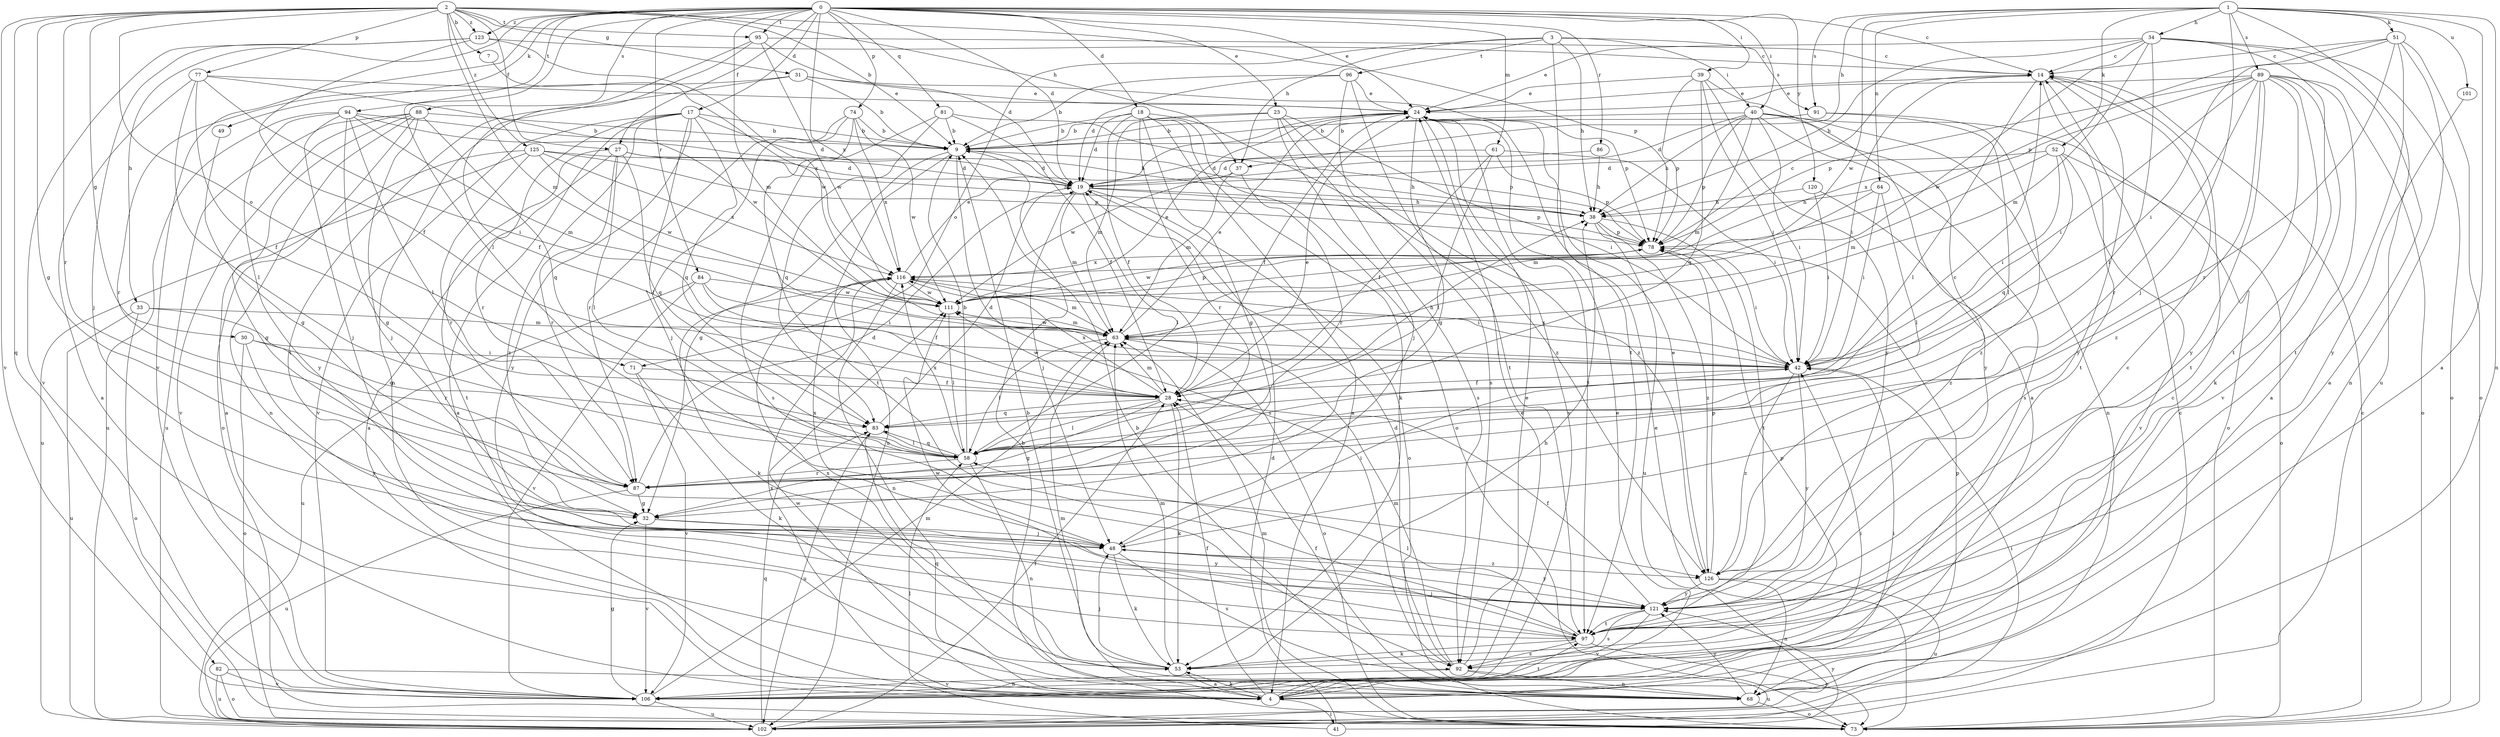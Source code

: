 strict digraph  {
0;
1;
2;
3;
4;
7;
9;
14;
17;
18;
19;
23;
24;
27;
28;
30;
31;
32;
33;
34;
37;
38;
39;
40;
41;
42;
48;
49;
51;
52;
53;
58;
61;
63;
64;
68;
71;
73;
74;
77;
78;
81;
82;
83;
84;
86;
87;
88;
89;
91;
92;
94;
95;
96;
97;
101;
102;
106;
111;
116;
120;
121;
123;
125;
126;
0 -> 14  [label=c];
0 -> 17  [label=d];
0 -> 18  [label=d];
0 -> 19  [label=d];
0 -> 23  [label=e];
0 -> 24  [label=e];
0 -> 27  [label=f];
0 -> 33  [label=h];
0 -> 39  [label=i];
0 -> 40  [label=i];
0 -> 49  [label=k];
0 -> 58  [label=l];
0 -> 61  [label=m];
0 -> 63  [label=m];
0 -> 74  [label=p];
0 -> 81  [label=q];
0 -> 84  [label=r];
0 -> 86  [label=r];
0 -> 88  [label=s];
0 -> 94  [label=t];
0 -> 95  [label=t];
0 -> 106  [label=v];
0 -> 116  [label=x];
0 -> 120  [label=y];
0 -> 123  [label=z];
1 -> 4  [label=a];
1 -> 34  [label=h];
1 -> 37  [label=h];
1 -> 48  [label=j];
1 -> 51  [label=k];
1 -> 52  [label=k];
1 -> 64  [label=n];
1 -> 68  [label=n];
1 -> 89  [label=s];
1 -> 91  [label=s];
1 -> 101  [label=u];
1 -> 102  [label=u];
1 -> 111  [label=w];
2 -> 7  [label=b];
2 -> 9  [label=b];
2 -> 27  [label=f];
2 -> 30  [label=g];
2 -> 31  [label=g];
2 -> 32  [label=g];
2 -> 37  [label=h];
2 -> 63  [label=m];
2 -> 71  [label=o];
2 -> 77  [label=p];
2 -> 78  [label=p];
2 -> 82  [label=q];
2 -> 87  [label=r];
2 -> 95  [label=t];
2 -> 106  [label=v];
2 -> 123  [label=z];
2 -> 125  [label=z];
3 -> 37  [label=h];
3 -> 38  [label=h];
3 -> 40  [label=i];
3 -> 71  [label=o];
3 -> 91  [label=s];
3 -> 96  [label=t];
3 -> 97  [label=t];
4 -> 14  [label=c];
4 -> 24  [label=e];
4 -> 28  [label=f];
4 -> 41  [label=i];
4 -> 42  [label=i];
4 -> 53  [label=k];
4 -> 63  [label=m];
4 -> 83  [label=q];
4 -> 97  [label=t];
4 -> 111  [label=w];
4 -> 116  [label=x];
7 -> 116  [label=x];
9 -> 19  [label=d];
9 -> 32  [label=g];
9 -> 38  [label=h];
9 -> 92  [label=s];
9 -> 102  [label=u];
14 -> 24  [label=e];
14 -> 42  [label=i];
14 -> 58  [label=l];
14 -> 97  [label=t];
14 -> 121  [label=y];
17 -> 4  [label=a];
17 -> 9  [label=b];
17 -> 19  [label=d];
17 -> 58  [label=l];
17 -> 83  [label=q];
17 -> 87  [label=r];
17 -> 106  [label=v];
17 -> 121  [label=y];
17 -> 126  [label=z];
18 -> 4  [label=a];
18 -> 9  [label=b];
18 -> 19  [label=d];
18 -> 28  [label=f];
18 -> 32  [label=g];
18 -> 53  [label=k];
18 -> 73  [label=o];
18 -> 87  [label=r];
18 -> 126  [label=z];
19 -> 38  [label=h];
19 -> 48  [label=j];
19 -> 58  [label=l];
19 -> 63  [label=m];
19 -> 73  [label=o];
19 -> 78  [label=p];
23 -> 9  [label=b];
23 -> 42  [label=i];
23 -> 48  [label=j];
23 -> 63  [label=m];
23 -> 92  [label=s];
23 -> 126  [label=z];
24 -> 9  [label=b];
24 -> 28  [label=f];
24 -> 32  [label=g];
24 -> 97  [label=t];
24 -> 106  [label=v];
27 -> 4  [label=a];
27 -> 19  [label=d];
27 -> 38  [label=h];
27 -> 58  [label=l];
27 -> 83  [label=q];
27 -> 87  [label=r];
27 -> 97  [label=t];
28 -> 24  [label=e];
28 -> 32  [label=g];
28 -> 38  [label=h];
28 -> 53  [label=k];
28 -> 58  [label=l];
28 -> 63  [label=m];
28 -> 83  [label=q];
28 -> 111  [label=w];
28 -> 116  [label=x];
30 -> 42  [label=i];
30 -> 73  [label=o];
30 -> 83  [label=q];
30 -> 121  [label=y];
31 -> 9  [label=b];
31 -> 24  [label=e];
31 -> 28  [label=f];
31 -> 78  [label=p];
31 -> 87  [label=r];
32 -> 48  [label=j];
32 -> 106  [label=v];
32 -> 121  [label=y];
33 -> 63  [label=m];
33 -> 73  [label=o];
33 -> 87  [label=r];
33 -> 102  [label=u];
34 -> 4  [label=a];
34 -> 14  [label=c];
34 -> 24  [label=e];
34 -> 38  [label=h];
34 -> 58  [label=l];
34 -> 63  [label=m];
34 -> 73  [label=o];
34 -> 97  [label=t];
34 -> 111  [label=w];
37 -> 63  [label=m];
37 -> 87  [label=r];
37 -> 111  [label=w];
38 -> 78  [label=p];
38 -> 97  [label=t];
38 -> 102  [label=u];
38 -> 126  [label=z];
39 -> 4  [label=a];
39 -> 24  [label=e];
39 -> 42  [label=i];
39 -> 78  [label=p];
39 -> 83  [label=q];
39 -> 121  [label=y];
40 -> 9  [label=b];
40 -> 19  [label=d];
40 -> 38  [label=h];
40 -> 42  [label=i];
40 -> 63  [label=m];
40 -> 68  [label=n];
40 -> 73  [label=o];
40 -> 78  [label=p];
40 -> 92  [label=s];
40 -> 121  [label=y];
41 -> 19  [label=d];
41 -> 58  [label=l];
41 -> 121  [label=y];
42 -> 28  [label=f];
42 -> 116  [label=x];
42 -> 121  [label=y];
42 -> 126  [label=z];
48 -> 42  [label=i];
48 -> 53  [label=k];
48 -> 92  [label=s];
48 -> 116  [label=x];
48 -> 121  [label=y];
48 -> 126  [label=z];
49 -> 32  [label=g];
51 -> 14  [label=c];
51 -> 42  [label=i];
51 -> 68  [label=n];
51 -> 73  [label=o];
51 -> 78  [label=p];
51 -> 87  [label=r];
51 -> 97  [label=t];
52 -> 19  [label=d];
52 -> 42  [label=i];
52 -> 63  [label=m];
52 -> 73  [label=o];
52 -> 83  [label=q];
52 -> 106  [label=v];
53 -> 4  [label=a];
53 -> 9  [label=b];
53 -> 38  [label=h];
53 -> 48  [label=j];
53 -> 63  [label=m];
53 -> 78  [label=p];
53 -> 116  [label=x];
58 -> 9  [label=b];
58 -> 14  [label=c];
58 -> 68  [label=n];
58 -> 83  [label=q];
58 -> 87  [label=r];
58 -> 116  [label=x];
61 -> 19  [label=d];
61 -> 28  [label=f];
61 -> 42  [label=i];
61 -> 58  [label=l];
61 -> 78  [label=p];
63 -> 24  [label=e];
63 -> 42  [label=i];
63 -> 58  [label=l];
63 -> 73  [label=o];
63 -> 111  [label=w];
64 -> 38  [label=h];
64 -> 42  [label=i];
64 -> 58  [label=l];
64 -> 63  [label=m];
68 -> 9  [label=b];
68 -> 28  [label=f];
68 -> 73  [label=o];
68 -> 78  [label=p];
68 -> 121  [label=y];
71 -> 28  [label=f];
71 -> 53  [label=k];
71 -> 106  [label=v];
73 -> 9  [label=b];
73 -> 14  [label=c];
73 -> 24  [label=e];
73 -> 63  [label=m];
74 -> 9  [label=b];
74 -> 48  [label=j];
74 -> 87  [label=r];
74 -> 97  [label=t];
74 -> 111  [label=w];
74 -> 116  [label=x];
77 -> 4  [label=a];
77 -> 24  [label=e];
77 -> 28  [label=f];
77 -> 42  [label=i];
77 -> 58  [label=l];
77 -> 111  [label=w];
78 -> 14  [label=c];
78 -> 42  [label=i];
78 -> 111  [label=w];
78 -> 116  [label=x];
81 -> 9  [label=b];
81 -> 28  [label=f];
81 -> 78  [label=p];
81 -> 83  [label=q];
81 -> 92  [label=s];
82 -> 68  [label=n];
82 -> 73  [label=o];
82 -> 102  [label=u];
82 -> 106  [label=v];
83 -> 19  [label=d];
83 -> 58  [label=l];
83 -> 102  [label=u];
84 -> 28  [label=f];
84 -> 42  [label=i];
84 -> 102  [label=u];
84 -> 106  [label=v];
84 -> 111  [label=w];
86 -> 19  [label=d];
86 -> 38  [label=h];
87 -> 19  [label=d];
87 -> 32  [label=g];
87 -> 102  [label=u];
88 -> 4  [label=a];
88 -> 9  [label=b];
88 -> 48  [label=j];
88 -> 68  [label=n];
88 -> 73  [label=o];
88 -> 83  [label=q];
88 -> 102  [label=u];
88 -> 106  [label=v];
89 -> 4  [label=a];
89 -> 24  [label=e];
89 -> 42  [label=i];
89 -> 53  [label=k];
89 -> 73  [label=o];
89 -> 78  [label=p];
89 -> 87  [label=r];
89 -> 97  [label=t];
89 -> 106  [label=v];
89 -> 116  [label=x];
89 -> 121  [label=y];
89 -> 126  [label=z];
91 -> 9  [label=b];
91 -> 58  [label=l];
91 -> 126  [label=z];
92 -> 19  [label=d];
92 -> 24  [label=e];
92 -> 63  [label=m];
92 -> 68  [label=n];
92 -> 102  [label=u];
92 -> 106  [label=v];
94 -> 9  [label=b];
94 -> 32  [label=g];
94 -> 38  [label=h];
94 -> 48  [label=j];
94 -> 58  [label=l];
94 -> 63  [label=m];
94 -> 102  [label=u];
94 -> 121  [label=y];
95 -> 14  [label=c];
95 -> 19  [label=d];
95 -> 68  [label=n];
95 -> 97  [label=t];
95 -> 111  [label=w];
96 -> 9  [label=b];
96 -> 19  [label=d];
96 -> 24  [label=e];
96 -> 92  [label=s];
96 -> 97  [label=t];
97 -> 14  [label=c];
97 -> 48  [label=j];
97 -> 53  [label=k];
97 -> 58  [label=l];
97 -> 73  [label=o];
97 -> 92  [label=s];
97 -> 111  [label=w];
101 -> 121  [label=y];
102 -> 14  [label=c];
102 -> 28  [label=f];
102 -> 42  [label=i];
102 -> 83  [label=q];
106 -> 24  [label=e];
106 -> 32  [label=g];
106 -> 42  [label=i];
106 -> 63  [label=m];
106 -> 102  [label=u];
111 -> 24  [label=e];
111 -> 58  [label=l];
111 -> 63  [label=m];
111 -> 78  [label=p];
116 -> 24  [label=e];
116 -> 42  [label=i];
116 -> 53  [label=k];
116 -> 63  [label=m];
116 -> 68  [label=n];
116 -> 111  [label=w];
120 -> 38  [label=h];
120 -> 42  [label=i];
120 -> 126  [label=z];
121 -> 28  [label=f];
121 -> 92  [label=s];
121 -> 97  [label=t];
121 -> 106  [label=v];
123 -> 14  [label=c];
123 -> 28  [label=f];
123 -> 48  [label=j];
123 -> 106  [label=v];
123 -> 111  [label=w];
125 -> 19  [label=d];
125 -> 32  [label=g];
125 -> 78  [label=p];
125 -> 87  [label=r];
125 -> 102  [label=u];
125 -> 111  [label=w];
125 -> 116  [label=x];
126 -> 24  [label=e];
126 -> 68  [label=n];
126 -> 78  [label=p];
126 -> 102  [label=u];
126 -> 121  [label=y];
}
